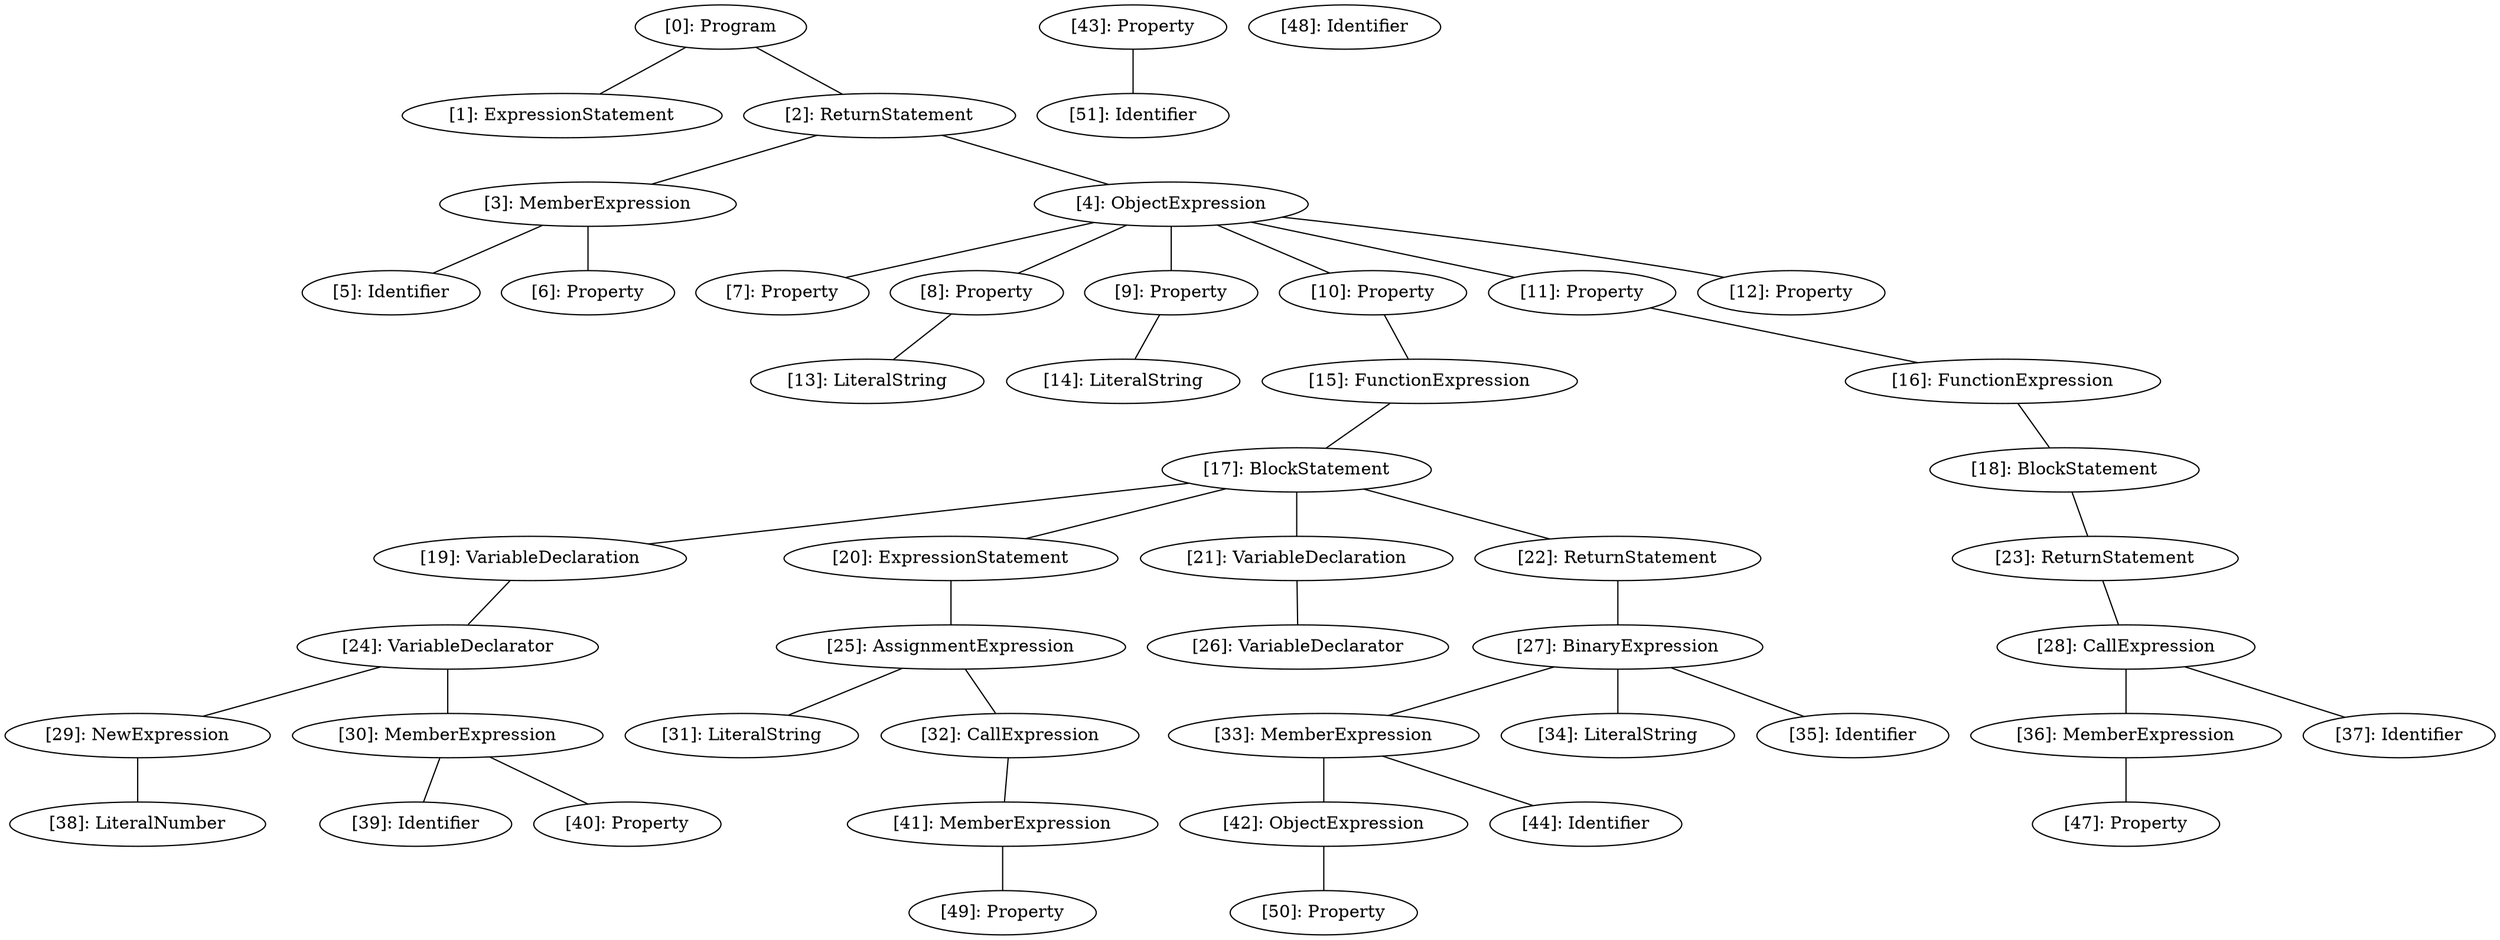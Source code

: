 // Result
graph {
	0 [label="[0]: Program"]
	1 [label="[1]: ExpressionStatement"]
	2 [label="[2]: ReturnStatement"]
	3 [label="[3]: MemberExpression"]
	4 [label="[4]: ObjectExpression"]
	5 [label="[5]: Identifier"]
	6 [label="[6]: Property"]
	7 [label="[7]: Property"]
	8 [label="[8]: Property"]
	9 [label="[9]: Property"]
	10 [label="[10]: Property"]
	11 [label="[11]: Property"]
	12 [label="[12]: Property"]
	13 [label="[13]: LiteralString"]
	14 [label="[14]: LiteralString"]
	15 [label="[15]: FunctionExpression"]
	16 [label="[16]: FunctionExpression"]
	17 [label="[17]: BlockStatement"]
	18 [label="[18]: BlockStatement"]
	19 [label="[19]: VariableDeclaration"]
	20 [label="[20]: ExpressionStatement"]
	21 [label="[21]: VariableDeclaration"]
	22 [label="[22]: ReturnStatement"]
	23 [label="[23]: ReturnStatement"]
	24 [label="[24]: VariableDeclarator"]
	25 [label="[25]: AssignmentExpression"]
	26 [label="[26]: VariableDeclarator"]
	27 [label="[27]: BinaryExpression"]
	28 [label="[28]: CallExpression"]
	29 [label="[29]: NewExpression"]
	30 [label="[30]: MemberExpression"]
	31 [label="[31]: LiteralString"]
	32 [label="[32]: CallExpression"]
	33 [label="[33]: MemberExpression"]
	34 [label="[34]: LiteralString"]
	35 [label="[35]: Identifier"]
	36 [label="[36]: MemberExpression"]
	37 [label="[37]: Identifier"]
	38 [label="[38]: LiteralNumber"]
	39 [label="[39]: Identifier"]
	40 [label="[40]: Property"]
	41 [label="[41]: MemberExpression"]
	42 [label="[42]: ObjectExpression"]
	43 [label="[43]: Property"]
	44 [label="[44]: Identifier"]
	47 [label="[47]: Property"]
	48 [label="[48]: Identifier"]
	49 [label="[49]: Property"]
	50 [label="[50]: Property"]
	51 [label="[51]: Identifier"]
	0 -- 1
	0 -- 2
	2 -- 3
	2 -- 4
	3 -- 5
	3 -- 6
	4 -- 7
	4 -- 8
	4 -- 9
	4 -- 10
	4 -- 11
	4 -- 12
	8 -- 13
	9 -- 14
	10 -- 15
	11 -- 16
	15 -- 17
	16 -- 18
	17 -- 19
	17 -- 20
	17 -- 21
	17 -- 22
	18 -- 23
	19 -- 24
	20 -- 25
	21 -- 26
	22 -- 27
	23 -- 28
	24 -- 29
	24 -- 30
	25 -- 31
	25 -- 32
	27 -- 33
	27 -- 34
	27 -- 35
	28 -- 36
	28 -- 37
	29 -- 38
	30 -- 39
	30 -- 40
	32 -- 41
	33 -- 42
	33 -- 44
	36 -- 47
	41 -- 49
	42 -- 50
	43 -- 51
}
